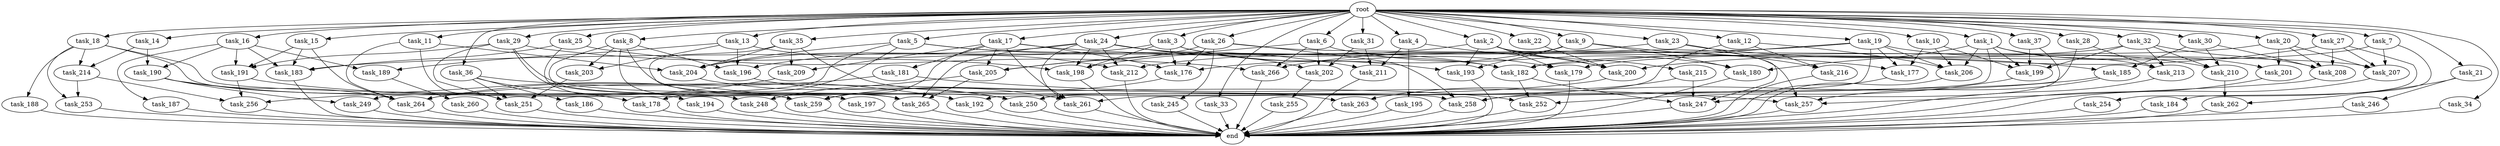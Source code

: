 digraph G {
  task_208 [size="1400159338.496000"];
  task_9 [size="1.024000"];
  task_191 [size="1795296329.728000"];
  task_247 [size="781684047.872000"];
  task_27 [size="1.024000"];
  task_251 [size="1632087572.480000"];
  task_4 [size="1.024000"];
  task_2 [size="1.024000"];
  task_13 [size="1.024000"];
  task_260 [size="858993459.200000"];
  task_256 [size="807453851.648000"];
  task_207 [size="1623497637.888000"];
  task_186 [size="549755813.888000"];
  task_177 [size="893353197.568000"];
  task_245 [size="549755813.888000"];
  task_6 [size="1.024000"];
  task_32 [size="1.024000"];
  task_216 [size="996432412.672000"];
  task_189 [size="1099511627.776000"];
  task_188 [size="77309411.328000"];
  task_33 [size="1.024000"];
  task_259 [size="876173328.384000"];
  task_183 [size="1486058684.416000"];
  task_31 [size="1.024000"];
  task_14 [size="1.024000"];
  task_36 [size="1.024000"];
  task_266 [size="575525617.664000"];
  task_16 [size="1.024000"];
  task_185 [size="498216206.336000"];
  task_249 [size="910533066.752000"];
  task_263 [size="584115552.256000"];
  task_252 [size="1013612281.856000"];
  task_15 [size="1.024000"];
  task_10 [size="1.024000"];
  task_29 [size="1.024000"];
  task_199 [size="1022202216.448000"];
  task_209 [size="584115552.256000"];
  task_250 [size="1692217114.624000"];
  task_190 [size="1245540515.840000"];
  task_26 [size="1.024000"];
  task_25 [size="1.024000"];
  task_201 [size="910533066.752000"];
  end [size="0.000000"];
  task_192 [size="1245540515.840000"];
  task_19 [size="1.024000"];
  task_180 [size="1254130450.432000"];
  task_18 [size="1.024000"];
  task_12 [size="1.024000"];
  task_210 [size="944892805.120000"];
  task_182 [size="2173253451.776000"];
  task_197 [size="34359738.368000"];
  task_253 [size="773094113.280000"];
  task_202 [size="1700807049.216000"];
  task_246 [size="77309411.328000"];
  task_261 [size="2688649527.296000"];
  task_184 [size="309237645.312000"];
  task_21 [size="1.024000"];
  task_264 [size="1477468749.824000"];
  task_37 [size="1.024000"];
  task_265 [size="1434519076.864000"];
  task_196 [size="936302870.528000"];
  task_187 [size="549755813.888000"];
  task_23 [size="1.024000"];
  task_176 [size="1546188226.560000"];
  task_248 [size="575525617.664000"];
  root [size="0.000000"];
  task_5 [size="1.024000"];
  task_195 [size="77309411.328000"];
  task_193 [size="523986010.112000"];
  task_11 [size="1.024000"];
  task_258 [size="1795296329.728000"];
  task_194 [size="695784701.952000"];
  task_179 [size="601295421.440000"];
  task_200 [size="1125281431.552000"];
  task_3 [size="1.024000"];
  task_212 [size="1623497637.888000"];
  task_213 [size="1331439861.760000"];
  task_206 [size="1898375544.832000"];
  task_22 [size="1.024000"];
  task_7 [size="1.024000"];
  task_28 [size="1.024000"];
  task_215 [size="77309411.328000"];
  task_34 [size="1.024000"];
  task_262 [size="292057776.128000"];
  task_254 [size="549755813.888000"];
  task_257 [size="1434519076.864000"];
  task_211 [size="1194000908.288000"];
  task_17 [size="1.024000"];
  task_198 [size="1941325217.792000"];
  task_214 [size="773094113.280000"];
  task_20 [size="1.024000"];
  task_178 [size="1245540515.840000"];
  task_205 [size="1520418422.784000"];
  task_1 [size="1.024000"];
  task_181 [size="549755813.888000"];
  task_204 [size="1666447310.848000"];
  task_35 [size="1.024000"];
  task_30 [size="1.024000"];
  task_203 [size="627065225.216000"];
  task_24 [size="1.024000"];
  task_255 [size="549755813.888000"];
  task_8 [size="1.024000"];

  task_208 -> task_257 [size="75497472.000000"];
  task_9 -> task_176 [size="134217728.000000"];
  task_9 -> task_180 [size="134217728.000000"];
  task_9 -> task_193 [size="134217728.000000"];
  task_9 -> task_216 [size="134217728.000000"];
  task_191 -> task_252 [size="75497472.000000"];
  task_191 -> task_256 [size="75497472.000000"];
  task_247 -> end [size="1.000000"];
  task_27 -> task_200 [size="536870912.000000"];
  task_27 -> task_207 [size="536870912.000000"];
  task_27 -> task_254 [size="536870912.000000"];
  task_27 -> task_208 [size="536870912.000000"];
  task_251 -> end [size="1.000000"];
  task_4 -> task_195 [size="75497472.000000"];
  task_4 -> task_211 [size="75497472.000000"];
  task_4 -> task_200 [size="75497472.000000"];
  task_2 -> task_198 [size="75497472.000000"];
  task_2 -> task_179 [size="75497472.000000"];
  task_2 -> task_200 [size="75497472.000000"];
  task_2 -> task_215 [size="75497472.000000"];
  task_2 -> task_193 [size="75497472.000000"];
  task_2 -> task_257 [size="75497472.000000"];
  task_13 -> task_203 [size="536870912.000000"];
  task_13 -> task_189 [size="536870912.000000"];
  task_13 -> task_196 [size="536870912.000000"];
  task_13 -> task_212 [size="536870912.000000"];
  task_260 -> end [size="1.000000"];
  task_256 -> end [size="1.000000"];
  task_207 -> end [size="1.000000"];
  task_186 -> end [size="1.000000"];
  task_177 -> end [size="1.000000"];
  task_245 -> end [size="1.000000"];
  task_6 -> task_266 [size="411041792.000000"];
  task_6 -> task_180 [size="411041792.000000"];
  task_6 -> task_205 [size="411041792.000000"];
  task_6 -> task_202 [size="411041792.000000"];
  task_32 -> task_210 [size="209715200.000000"];
  task_32 -> task_199 [size="209715200.000000"];
  task_32 -> task_208 [size="209715200.000000"];
  task_32 -> task_213 [size="209715200.000000"];
  task_32 -> task_212 [size="209715200.000000"];
  task_216 -> end [size="1.000000"];
  task_189 -> task_260 [size="838860800.000000"];
  task_188 -> end [size="1.000000"];
  task_33 -> end [size="1.000000"];
  task_259 -> end [size="1.000000"];
  task_183 -> end [size="1.000000"];
  task_31 -> task_211 [size="411041792.000000"];
  task_31 -> task_202 [size="411041792.000000"];
  task_14 -> task_214 [size="679477248.000000"];
  task_14 -> task_190 [size="679477248.000000"];
  task_36 -> task_192 [size="536870912.000000"];
  task_36 -> task_186 [size="536870912.000000"];
  task_36 -> task_251 [size="536870912.000000"];
  task_36 -> task_178 [size="536870912.000000"];
  task_266 -> end [size="1.000000"];
  task_16 -> task_187 [size="536870912.000000"];
  task_16 -> task_189 [size="536870912.000000"];
  task_16 -> task_190 [size="536870912.000000"];
  task_16 -> task_183 [size="536870912.000000"];
  task_16 -> task_191 [size="536870912.000000"];
  task_185 -> task_257 [size="838860800.000000"];
  task_185 -> task_258 [size="838860800.000000"];
  task_249 -> end [size="1.000000"];
  task_263 -> end [size="1.000000"];
  task_252 -> end [size="1.000000"];
  task_15 -> task_264 [size="536870912.000000"];
  task_15 -> task_183 [size="536870912.000000"];
  task_15 -> task_191 [size="536870912.000000"];
  task_10 -> task_199 [size="33554432.000000"];
  task_10 -> task_177 [size="33554432.000000"];
  task_10 -> task_206 [size="33554432.000000"];
  task_29 -> task_194 [size="679477248.000000"];
  task_29 -> task_250 [size="679477248.000000"];
  task_29 -> task_198 [size="679477248.000000"];
  task_29 -> task_251 [size="679477248.000000"];
  task_29 -> task_191 [size="679477248.000000"];
  task_199 -> task_252 [size="838860800.000000"];
  task_209 -> task_256 [size="33554432.000000"];
  task_250 -> end [size="1.000000"];
  task_190 -> task_259 [size="209715200.000000"];
  task_190 -> task_249 [size="209715200.000000"];
  task_190 -> task_264 [size="209715200.000000"];
  task_26 -> task_207 [size="536870912.000000"];
  task_26 -> task_176 [size="536870912.000000"];
  task_26 -> task_245 [size="536870912.000000"];
  task_26 -> task_205 [size="536870912.000000"];
  task_26 -> task_258 [size="536870912.000000"];
  task_25 -> task_266 [size="75497472.000000"];
  task_25 -> task_183 [size="75497472.000000"];
  task_25 -> task_248 [size="75497472.000000"];
  task_201 -> end [size="1.000000"];
  task_192 -> end [size="1.000000"];
  task_19 -> task_210 [size="301989888.000000"];
  task_19 -> task_182 [size="301989888.000000"];
  task_19 -> task_206 [size="301989888.000000"];
  task_19 -> task_183 [size="301989888.000000"];
  task_19 -> task_177 [size="301989888.000000"];
  task_19 -> task_258 [size="301989888.000000"];
  task_180 -> end [size="1.000000"];
  task_18 -> task_188 [size="75497472.000000"];
  task_18 -> task_253 [size="75497472.000000"];
  task_18 -> task_265 [size="75497472.000000"];
  task_18 -> task_214 [size="75497472.000000"];
  task_18 -> task_258 [size="75497472.000000"];
  task_12 -> task_250 [size="838860800.000000"];
  task_12 -> task_206 [size="838860800.000000"];
  task_12 -> task_216 [size="838860800.000000"];
  task_210 -> task_262 [size="209715200.000000"];
  task_182 -> task_247 [size="75497472.000000"];
  task_182 -> task_252 [size="75497472.000000"];
  task_197 -> end [size="1.000000"];
  task_253 -> end [size="1.000000"];
  task_202 -> task_255 [size="536870912.000000"];
  task_246 -> end [size="1.000000"];
  task_261 -> end [size="1.000000"];
  task_184 -> end [size="1.000000"];
  task_21 -> task_246 [size="75497472.000000"];
  task_21 -> task_262 [size="75497472.000000"];
  task_264 -> end [size="1.000000"];
  task_37 -> task_247 [size="75497472.000000"];
  task_37 -> task_199 [size="75497472.000000"];
  task_265 -> end [size="1.000000"];
  task_196 -> task_261 [size="838860800.000000"];
  task_187 -> end [size="1.000000"];
  task_23 -> task_266 [size="75497472.000000"];
  task_23 -> task_247 [size="75497472.000000"];
  task_23 -> task_185 [size="75497472.000000"];
  task_176 -> task_259 [size="33554432.000000"];
  task_248 -> end [size="1.000000"];
  root -> task_12 [size="1.000000"];
  root -> task_36 [size="1.000000"];
  root -> task_16 [size="1.000000"];
  root -> task_9 [size="1.000000"];
  root -> task_1 [size="1.000000"];
  root -> task_11 [size="1.000000"];
  root -> task_22 [size="1.000000"];
  root -> task_7 [size="1.000000"];
  root -> task_28 [size="1.000000"];
  root -> task_4 [size="1.000000"];
  root -> task_34 [size="1.000000"];
  root -> task_2 [size="1.000000"];
  root -> task_15 [size="1.000000"];
  root -> task_10 [size="1.000000"];
  root -> task_29 [size="1.000000"];
  root -> task_21 [size="1.000000"];
  root -> task_17 [size="1.000000"];
  root -> task_18 [size="1.000000"];
  root -> task_27 [size="1.000000"];
  root -> task_20 [size="1.000000"];
  root -> task_23 [size="1.000000"];
  root -> task_6 [size="1.000000"];
  root -> task_32 [size="1.000000"];
  root -> task_5 [size="1.000000"];
  root -> task_37 [size="1.000000"];
  root -> task_26 [size="1.000000"];
  root -> task_25 [size="1.000000"];
  root -> task_8 [size="1.000000"];
  root -> task_35 [size="1.000000"];
  root -> task_13 [size="1.000000"];
  root -> task_30 [size="1.000000"];
  root -> task_19 [size="1.000000"];
  root -> task_33 [size="1.000000"];
  root -> task_24 [size="1.000000"];
  root -> task_3 [size="1.000000"];
  root -> task_31 [size="1.000000"];
  root -> task_14 [size="1.000000"];
  task_5 -> task_182 [size="679477248.000000"];
  task_5 -> task_204 [size="679477248.000000"];
  task_5 -> task_249 [size="679477248.000000"];
  task_5 -> task_211 [size="679477248.000000"];
  task_5 -> task_178 [size="679477248.000000"];
  task_195 -> end [size="1.000000"];
  task_193 -> end [size="1.000000"];
  task_11 -> task_204 [size="75497472.000000"];
  task_11 -> task_264 [size="75497472.000000"];
  task_11 -> task_251 [size="75497472.000000"];
  task_258 -> end [size="1.000000"];
  task_194 -> end [size="1.000000"];
  task_179 -> end [size="1.000000"];
  task_200 -> task_264 [size="209715200.000000"];
  task_3 -> task_176 [size="301989888.000000"];
  task_3 -> task_193 [size="301989888.000000"];
  task_3 -> task_179 [size="301989888.000000"];
  task_3 -> task_198 [size="301989888.000000"];
  task_3 -> task_196 [size="301989888.000000"];
  task_212 -> end [size="1.000000"];
  task_213 -> end [size="1.000000"];
  task_206 -> end [size="1.000000"];
  task_22 -> task_200 [size="411041792.000000"];
  task_7 -> task_182 [size="301989888.000000"];
  task_7 -> task_207 [size="301989888.000000"];
  task_7 -> task_184 [size="301989888.000000"];
  task_28 -> task_261 [size="411041792.000000"];
  task_28 -> task_213 [size="411041792.000000"];
  task_215 -> task_263 [size="536870912.000000"];
  task_215 -> task_247 [size="536870912.000000"];
  task_34 -> end [size="1.000000"];
  task_262 -> end [size="1.000000"];
  task_254 -> end [size="1.000000"];
  task_257 -> end [size="1.000000"];
  task_211 -> end [size="1.000000"];
  task_17 -> task_209 [size="536870912.000000"];
  task_17 -> task_261 [size="536870912.000000"];
  task_17 -> task_205 [size="536870912.000000"];
  task_17 -> task_259 [size="536870912.000000"];
  task_17 -> task_176 [size="536870912.000000"];
  task_17 -> task_177 [size="536870912.000000"];
  task_17 -> task_181 [size="536870912.000000"];
  task_198 -> end [size="1.000000"];
  task_214 -> task_253 [size="679477248.000000"];
  task_214 -> task_256 [size="679477248.000000"];
  task_20 -> task_207 [size="209715200.000000"];
  task_20 -> task_201 [size="209715200.000000"];
  task_20 -> task_179 [size="209715200.000000"];
  task_20 -> task_208 [size="209715200.000000"];
  task_178 -> end [size="1.000000"];
  task_205 -> task_248 [size="411041792.000000"];
  task_205 -> task_265 [size="411041792.000000"];
  task_1 -> task_201 [size="679477248.000000"];
  task_1 -> task_206 [size="679477248.000000"];
  task_1 -> task_192 [size="679477248.000000"];
  task_1 -> task_199 [size="679477248.000000"];
  task_1 -> task_180 [size="679477248.000000"];
  task_1 -> task_213 [size="679477248.000000"];
  task_181 -> task_264 [size="411041792.000000"];
  task_181 -> task_257 [size="411041792.000000"];
  task_204 -> task_250 [size="134217728.000000"];
  task_35 -> task_263 [size="33554432.000000"];
  task_35 -> task_209 [size="33554432.000000"];
  task_35 -> task_204 [size="33554432.000000"];
  task_35 -> task_197 [size="33554432.000000"];
  task_30 -> task_210 [size="411041792.000000"];
  task_30 -> task_185 [size="411041792.000000"];
  task_30 -> task_208 [size="411041792.000000"];
  task_203 -> task_251 [size="301989888.000000"];
  task_24 -> task_204 [size="838860800.000000"];
  task_24 -> task_261 [size="838860800.000000"];
  task_24 -> task_182 [size="838860800.000000"];
  task_24 -> task_212 [size="838860800.000000"];
  task_24 -> task_198 [size="838860800.000000"];
  task_24 -> task_265 [size="838860800.000000"];
  task_24 -> task_202 [size="838860800.000000"];
  task_255 -> end [size="1.000000"];
  task_8 -> task_203 [size="75497472.000000"];
  task_8 -> task_259 [size="75497472.000000"];
  task_8 -> task_248 [size="75497472.000000"];
  task_8 -> task_265 [size="75497472.000000"];
  task_8 -> task_196 [size="75497472.000000"];
}
